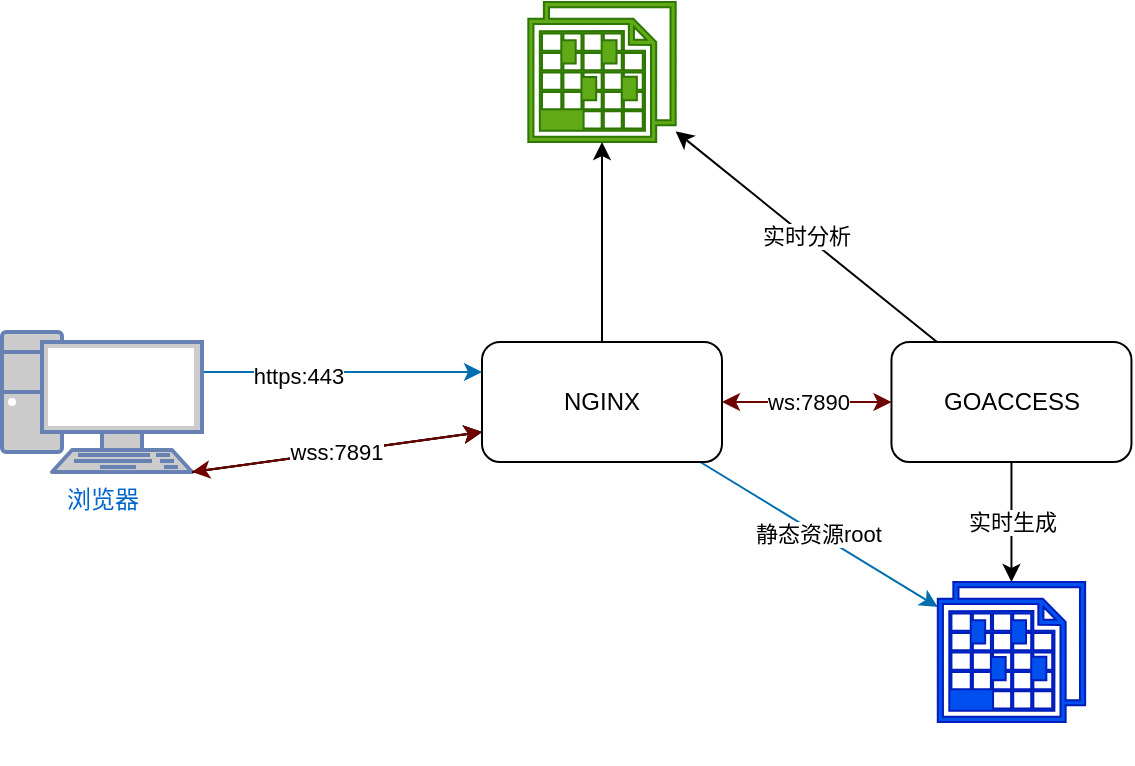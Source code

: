 <mxfile>
    <diagram id="MFqVVK6p9dGxiy5nVL9b" name="Page-1">
        <mxGraphModel dx="1048" dy="787" grid="0" gridSize="10" guides="1" tooltips="1" connect="1" arrows="1" fold="1" page="1" pageScale="1" pageWidth="850" pageHeight="1100" math="0" shadow="0">
            <root>
                <mxCell id="0"/>
                <mxCell id="1" parent="0"/>
                <mxCell id="14" value="ws:7890" style="edgeStyle=none;html=1;entryX=0;entryY=0.5;entryDx=0;entryDy=0;fillColor=#a20025;strokeColor=#6F0000;startArrow=classic;startFill=1;endArrow=classic;endFill=1;" edge="1" parent="1" source="2" target="7">
                    <mxGeometry relative="1" as="geometry"/>
                </mxCell>
                <mxCell id="15" value="静态资源root" style="edgeStyle=none;html=1;fillColor=#1ba1e2;strokeColor=#006EAF;" edge="1" parent="1" source="2" target="9">
                    <mxGeometry relative="1" as="geometry"/>
                </mxCell>
                <mxCell id="2" value="NGINX" style="rounded=1;whiteSpace=wrap;html=1;" vertex="1" parent="1">
                    <mxGeometry x="360" y="370" width="120" height="60" as="geometry"/>
                </mxCell>
                <mxCell id="16" style="edgeStyle=none;html=1;entryX=0;entryY=0.25;entryDx=0;entryDy=0;fillColor=#1ba1e2;strokeColor=#006EAF;" edge="1" parent="1" target="2">
                    <mxGeometry relative="1" as="geometry">
                        <mxPoint x="220" y="385" as="sourcePoint"/>
                    </mxGeometry>
                </mxCell>
                <mxCell id="20" value="https:443" style="edgeLabel;html=1;align=center;verticalAlign=middle;resizable=0;points=[];" vertex="1" connectable="0" parent="16">
                    <mxGeometry x="-0.3" y="-2" relative="1" as="geometry">
                        <mxPoint x="-1" as="offset"/>
                    </mxGeometry>
                </mxCell>
                <mxCell id="17" style="edgeStyle=none;html=1;entryX=0;entryY=0.75;entryDx=0;entryDy=0;exitX=0.95;exitY=1;exitDx=0;exitDy=0;exitPerimeter=0;" edge="1" parent="1" source="6" target="2">
                    <mxGeometry relative="1" as="geometry"/>
                </mxCell>
                <mxCell id="6" value="浏览器" style="fontColor=#0066CC;verticalAlign=top;verticalLabelPosition=bottom;labelPosition=center;align=center;html=1;outlineConnect=0;fillColor=#CCCCCC;strokeColor=#6881B3;gradientColor=none;gradientDirection=north;strokeWidth=2;shape=mxgraph.networks.pc;" vertex="1" parent="1">
                    <mxGeometry x="120" y="365" width="100" height="70" as="geometry"/>
                </mxCell>
                <mxCell id="12" value="实时分析" style="edgeStyle=none;html=1;" edge="1" parent="1" source="7" target="10">
                    <mxGeometry relative="1" as="geometry"/>
                </mxCell>
                <mxCell id="13" value="实时生成" style="edgeStyle=none;html=1;" edge="1" parent="1" source="7" target="9">
                    <mxGeometry relative="1" as="geometry"/>
                </mxCell>
                <mxCell id="7" value="GOACCESS" style="rounded=1;whiteSpace=wrap;html=1;" vertex="1" parent="1">
                    <mxGeometry x="564.73" y="370" width="120" height="60" as="geometry"/>
                </mxCell>
                <mxCell id="9" value="HTML" style="sketch=0;pointerEvents=1;shadow=0;dashed=0;html=1;strokeColor=#001DBC;fillColor=#0050ef;aspect=fixed;labelPosition=center;verticalLabelPosition=bottom;verticalAlign=top;align=center;outlineConnect=0;shape=mxgraph.vvd.blueprint;fontColor=#ffffff;" vertex="1" parent="1">
                    <mxGeometry x="587.89" y="490" width="73.68" height="70" as="geometry"/>
                </mxCell>
                <mxCell id="10" value="access.log" style="sketch=0;pointerEvents=1;shadow=0;dashed=0;html=1;strokeColor=#2D7600;fillColor=#60a917;aspect=fixed;labelPosition=center;verticalLabelPosition=bottom;verticalAlign=top;align=center;outlineConnect=0;shape=mxgraph.vvd.blueprint;fontColor=#ffffff;" vertex="1" parent="1">
                    <mxGeometry x="383.16" y="200" width="73.68" height="70" as="geometry"/>
                </mxCell>
                <mxCell id="11" value="" style="endArrow=classic;html=1;exitX=0.5;exitY=0;exitDx=0;exitDy=0;" edge="1" parent="1" source="2" target="10">
                    <mxGeometry width="50" height="50" relative="1" as="geometry">
                        <mxPoint x="400" y="430" as="sourcePoint"/>
                        <mxPoint x="450" y="380" as="targetPoint"/>
                    </mxGeometry>
                </mxCell>
                <mxCell id="18" style="edgeStyle=none;html=1;entryX=0;entryY=0.75;entryDx=0;entryDy=0;exitX=0.95;exitY=1;exitDx=0;exitDy=0;exitPerimeter=0;" edge="1" parent="1">
                    <mxGeometry relative="1" as="geometry">
                        <mxPoint x="215" y="435" as="sourcePoint"/>
                        <mxPoint x="360" y="415" as="targetPoint"/>
                    </mxGeometry>
                </mxCell>
                <mxCell id="19" value="wss:7891" style="edgeStyle=none;html=1;entryX=0;entryY=0.75;entryDx=0;entryDy=0;exitX=0.95;exitY=1;exitDx=0;exitDy=0;exitPerimeter=0;fillColor=#a20025;strokeColor=#6F0000;startArrow=classic;startFill=1;endArrow=classic;endFill=1;" edge="1" parent="1">
                    <mxGeometry relative="1" as="geometry">
                        <mxPoint x="215" y="435" as="sourcePoint"/>
                        <mxPoint x="360" y="415" as="targetPoint"/>
                    </mxGeometry>
                </mxCell>
            </root>
        </mxGraphModel>
    </diagram>
</mxfile>